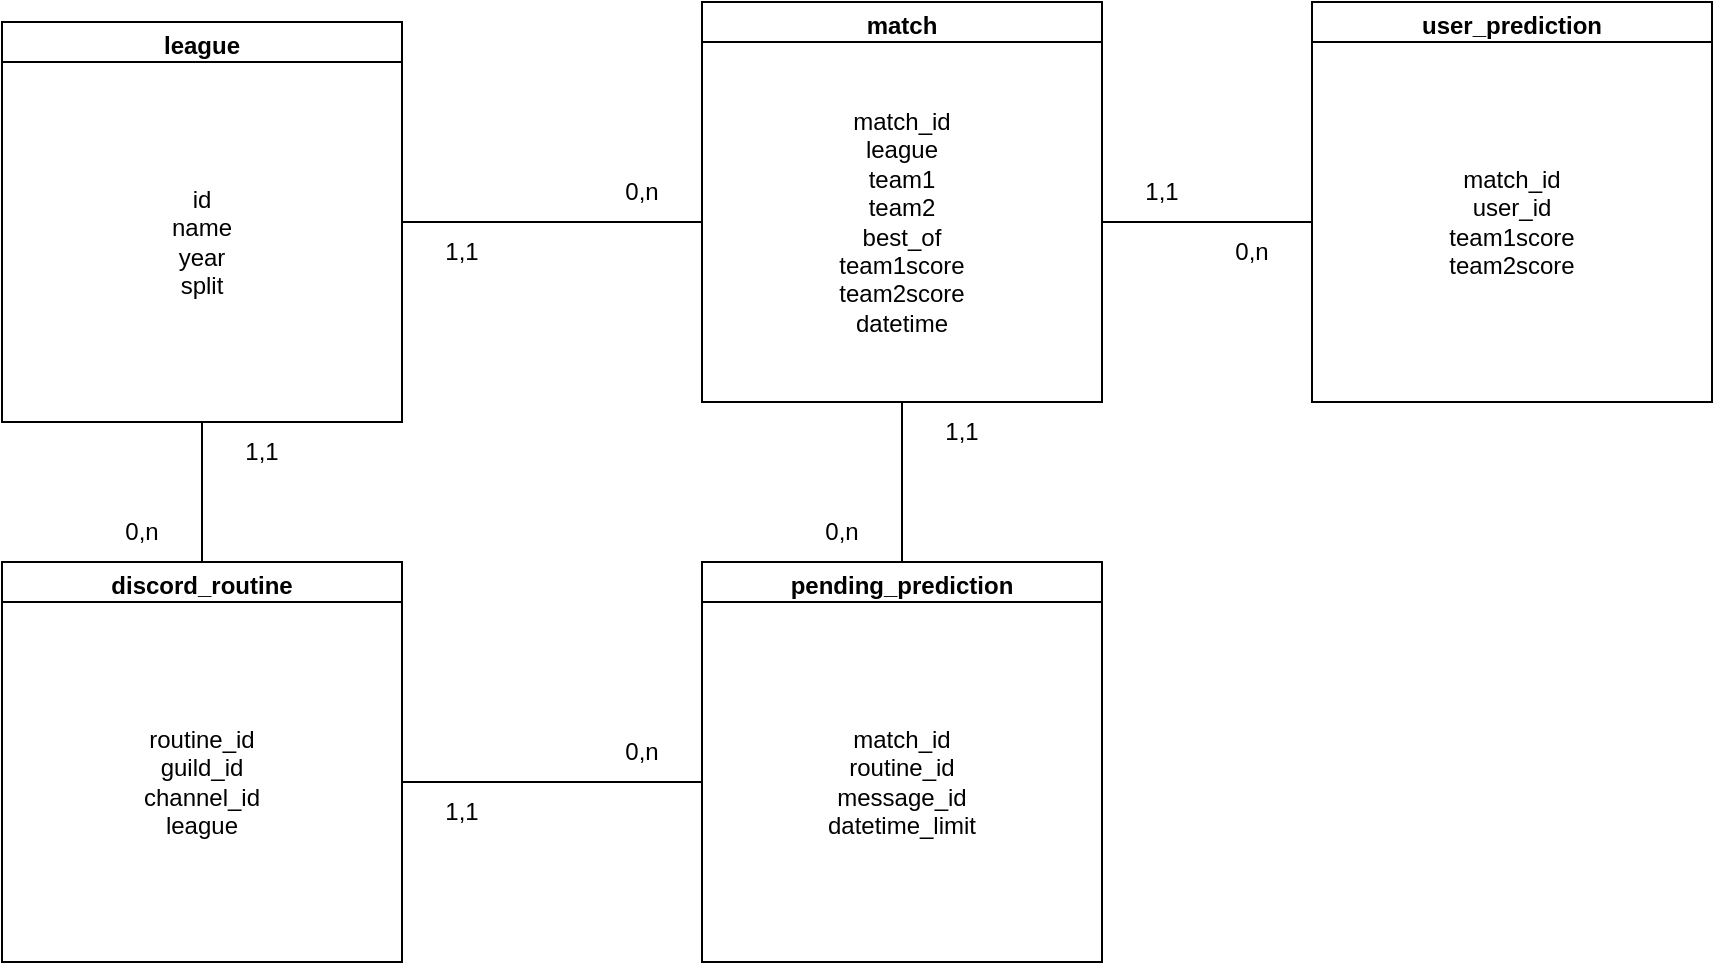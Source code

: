 <mxfile>
    <diagram id="ggqLzHgaAES7Uofz30xR" name="Page-1">
        <mxGraphModel dx="2244" dy="907" grid="1" gridSize="10" guides="1" tooltips="1" connect="1" arrows="1" fold="1" page="1" pageScale="1" pageWidth="850" pageHeight="1100" math="0" shadow="0">
            <root>
                <mxCell id="0"/>
                <mxCell id="1" parent="0"/>
                <mxCell id="6" value="match" style="swimlane;whiteSpace=wrap;html=1;" parent="1" vertex="1">
                    <mxGeometry x="120" y="80" width="200" height="200" as="geometry"/>
                </mxCell>
                <mxCell id="7" value="match_id&lt;br&gt;league&lt;br&gt;team1&lt;br&gt;team2&lt;br&gt;best_of&lt;br&gt;team1score&lt;br&gt;team2score&lt;br&gt;datetime" style="rounded=0;whiteSpace=wrap;html=1;" parent="6" vertex="1">
                    <mxGeometry y="20" width="200" height="180" as="geometry"/>
                </mxCell>
                <mxCell id="8" value="user_prediction" style="swimlane;whiteSpace=wrap;html=1;" parent="1" vertex="1">
                    <mxGeometry x="425" y="80" width="200" height="200" as="geometry"/>
                </mxCell>
                <mxCell id="9" value="match_id&lt;br&gt;user_id&lt;br&gt;team1score&lt;br&gt;team2score" style="rounded=0;whiteSpace=wrap;html=1;" parent="8" vertex="1">
                    <mxGeometry y="20" width="200" height="180" as="geometry"/>
                </mxCell>
                <mxCell id="10" value="pending_prediction" style="swimlane;whiteSpace=wrap;html=1;" parent="1" vertex="1">
                    <mxGeometry x="120" y="360" width="200" height="200" as="geometry"/>
                </mxCell>
                <mxCell id="11" value="match_id&lt;br&gt;routine_id&lt;br&gt;message_id&lt;br&gt;datetime_limit" style="rounded=0;whiteSpace=wrap;html=1;" parent="10" vertex="1">
                    <mxGeometry y="20" width="200" height="180" as="geometry"/>
                </mxCell>
                <mxCell id="15" value="discord_routine" style="swimlane;whiteSpace=wrap;html=1;" parent="1" vertex="1">
                    <mxGeometry x="-230" y="360" width="200" height="200" as="geometry"/>
                </mxCell>
                <mxCell id="16" value="routine_id&lt;br&gt;guild_id&lt;br&gt;channel_id&lt;br&gt;league" style="rounded=0;whiteSpace=wrap;html=1;" parent="15" vertex="1">
                    <mxGeometry y="20" width="200" height="180" as="geometry"/>
                </mxCell>
                <mxCell id="18" value="" style="endArrow=none;html=1;exitX=1;exitY=0.5;exitDx=0;exitDy=0;entryX=0;entryY=0.5;entryDx=0;entryDy=0;" parent="1" source="16" target="11" edge="1">
                    <mxGeometry width="50" height="50" relative="1" as="geometry">
                        <mxPoint x="310" y="340" as="sourcePoint"/>
                        <mxPoint x="360" y="290" as="targetPoint"/>
                    </mxGeometry>
                </mxCell>
                <mxCell id="19" value="" style="endArrow=none;html=1;entryX=0.5;entryY=1;entryDx=0;entryDy=0;exitX=0.5;exitY=0;exitDx=0;exitDy=0;" parent="1" source="10" target="6" edge="1">
                    <mxGeometry width="50" height="50" relative="1" as="geometry">
                        <mxPoint x="310" y="340" as="sourcePoint"/>
                        <mxPoint x="360" y="290" as="targetPoint"/>
                    </mxGeometry>
                </mxCell>
                <mxCell id="20" value="" style="endArrow=none;html=1;entryX=1;entryY=0.5;entryDx=0;entryDy=0;exitX=0;exitY=0.5;exitDx=0;exitDy=0;" parent="1" source="9" target="7" edge="1">
                    <mxGeometry width="50" height="50" relative="1" as="geometry">
                        <mxPoint x="310" y="340" as="sourcePoint"/>
                        <mxPoint x="360" y="290" as="targetPoint"/>
                    </mxGeometry>
                </mxCell>
                <mxCell id="24" value="0,n" style="text;html=1;strokeColor=none;fillColor=none;align=center;verticalAlign=middle;whiteSpace=wrap;rounded=0;" parent="1" vertex="1">
                    <mxGeometry x="60" y="440" width="60" height="30" as="geometry"/>
                </mxCell>
                <mxCell id="25" value="1,1" style="text;html=1;strokeColor=none;fillColor=none;align=center;verticalAlign=middle;whiteSpace=wrap;rounded=0;" parent="1" vertex="1">
                    <mxGeometry x="-30" y="470" width="60" height="30" as="geometry"/>
                </mxCell>
                <mxCell id="26" value="1,1" style="text;html=1;strokeColor=none;fillColor=none;align=center;verticalAlign=middle;whiteSpace=wrap;rounded=0;" parent="1" vertex="1">
                    <mxGeometry x="220" y="280" width="60" height="30" as="geometry"/>
                </mxCell>
                <mxCell id="27" value="0,n" style="text;html=1;strokeColor=none;fillColor=none;align=center;verticalAlign=middle;whiteSpace=wrap;rounded=0;" parent="1" vertex="1">
                    <mxGeometry x="160" y="330" width="60" height="30" as="geometry"/>
                </mxCell>
                <mxCell id="28" value="1,1" style="text;html=1;strokeColor=none;fillColor=none;align=center;verticalAlign=middle;whiteSpace=wrap;rounded=0;" parent="1" vertex="1">
                    <mxGeometry x="320" y="160" width="60" height="30" as="geometry"/>
                </mxCell>
                <mxCell id="29" value="0,n" style="text;html=1;strokeColor=none;fillColor=none;align=center;verticalAlign=middle;whiteSpace=wrap;rounded=0;" parent="1" vertex="1">
                    <mxGeometry x="365" y="190" width="60" height="30" as="geometry"/>
                </mxCell>
                <mxCell id="30" value="league" style="swimlane;whiteSpace=wrap;html=1;" vertex="1" parent="1">
                    <mxGeometry x="-230" y="90" width="200" height="200" as="geometry"/>
                </mxCell>
                <mxCell id="31" value="id&lt;br&gt;name&lt;br&gt;year&lt;br&gt;split" style="rounded=0;whiteSpace=wrap;html=1;" vertex="1" parent="30">
                    <mxGeometry y="20" width="200" height="180" as="geometry"/>
                </mxCell>
                <mxCell id="32" value="" style="endArrow=none;html=1;entryX=0.5;entryY=1;entryDx=0;entryDy=0;exitX=0.5;exitY=0;exitDx=0;exitDy=0;" edge="1" parent="1" source="15" target="30">
                    <mxGeometry width="50" height="50" relative="1" as="geometry">
                        <mxPoint x="150" y="350" as="sourcePoint"/>
                        <mxPoint x="200" y="300" as="targetPoint"/>
                    </mxGeometry>
                </mxCell>
                <mxCell id="33" value="" style="endArrow=none;html=1;exitX=1;exitY=0.5;exitDx=0;exitDy=0;entryX=0;entryY=0.5;entryDx=0;entryDy=0;" edge="1" parent="1" source="30" target="7">
                    <mxGeometry width="50" height="50" relative="1" as="geometry">
                        <mxPoint x="150" y="350" as="sourcePoint"/>
                        <mxPoint x="200" y="300" as="targetPoint"/>
                    </mxGeometry>
                </mxCell>
                <mxCell id="34" value="0,n" style="text;html=1;strokeColor=none;fillColor=none;align=center;verticalAlign=middle;whiteSpace=wrap;rounded=0;" vertex="1" parent="1">
                    <mxGeometry x="60" y="160" width="60" height="30" as="geometry"/>
                </mxCell>
                <mxCell id="36" value="1,1" style="text;html=1;strokeColor=none;fillColor=none;align=center;verticalAlign=middle;whiteSpace=wrap;rounded=0;" vertex="1" parent="1">
                    <mxGeometry x="-30" y="190" width="60" height="30" as="geometry"/>
                </mxCell>
                <mxCell id="37" value="1,1" style="text;html=1;strokeColor=none;fillColor=none;align=center;verticalAlign=middle;whiteSpace=wrap;rounded=0;" vertex="1" parent="1">
                    <mxGeometry x="-130" y="290" width="60" height="30" as="geometry"/>
                </mxCell>
                <mxCell id="38" value="0,n" style="text;html=1;strokeColor=none;fillColor=none;align=center;verticalAlign=middle;whiteSpace=wrap;rounded=0;" vertex="1" parent="1">
                    <mxGeometry x="-190" y="330" width="60" height="30" as="geometry"/>
                </mxCell>
            </root>
        </mxGraphModel>
    </diagram>
</mxfile>
